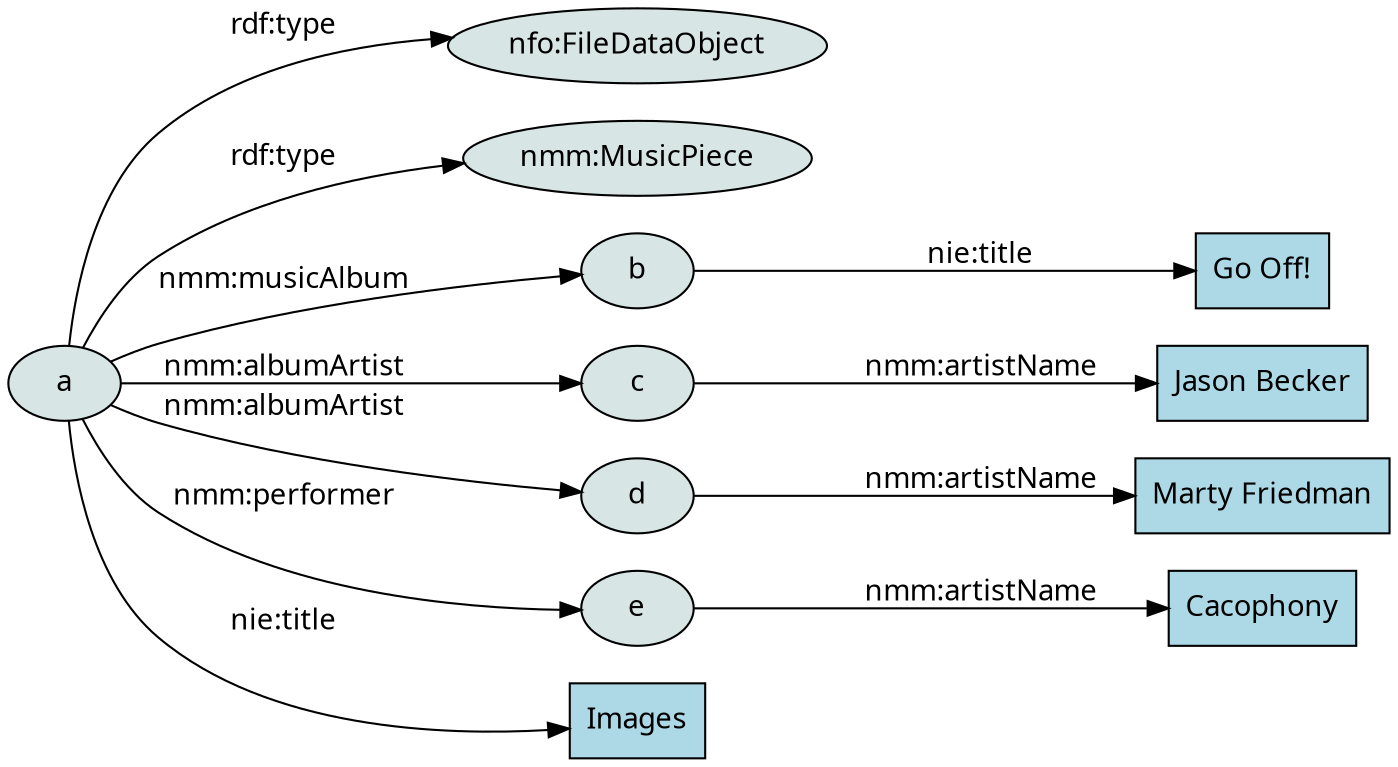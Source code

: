 digraph G {
  rankdir=LR;
  graph [bgcolor="#00000000"];
  node [fontname="Cantarell", style="filled", shape="ellipse", color="#000000", fillcolor="#d8e5e5"]; a, "nfo:FileDataObject", "nmm:MusicPiece", b, c, d, e;
  node [shape="rectangle", color="#000000", fillcolor="#add8e6"]; Images, "Go Off!", "Marty Friedman", "Jason Becker", "Cacophony";
  edge [fontname="Cantarell"];

  a -> "nfo:FileDataObject" [label="rdf:type"];
  a -> "nmm:MusicPiece" [label="rdf:type"];
  a -> "Images" [label="nie:title"];
  a -> b [label="nmm:musicAlbum"];
  a -> c [label="nmm:albumArtist"];
  a -> d [label="nmm:albumArtist"];
  a -> e [label="nmm:performer"];

  b -> "Go Off!" [label="nie:title"];
  c -> "Jason Becker" [label="nmm:artistName"];
  d -> "Marty Friedman" [label="nmm:artistName"];
  e -> "Cacophony" [label="nmm:artistName"];
}
